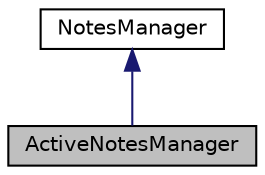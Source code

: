 digraph "ActiveNotesManager"
{
  edge [fontname="Helvetica",fontsize="10",labelfontname="Helvetica",labelfontsize="10"];
  node [fontname="Helvetica",fontsize="10",shape=record];
  Node1 [label="ActiveNotesManager",height=0.2,width=0.4,color="black", fillcolor="grey75", style="filled", fontcolor="black"];
  Node2 -> Node1 [dir="back",color="midnightblue",fontsize="10",style="solid",fontname="Helvetica"];
  Node2 [label="NotesManager",height=0.2,width=0.4,color="black", fillcolor="white", style="filled",URL="$class_notes_manager.html",tooltip="Classe mère des NotesManager, qui permet de gérer les différents états des notes par héritage..."];
}
